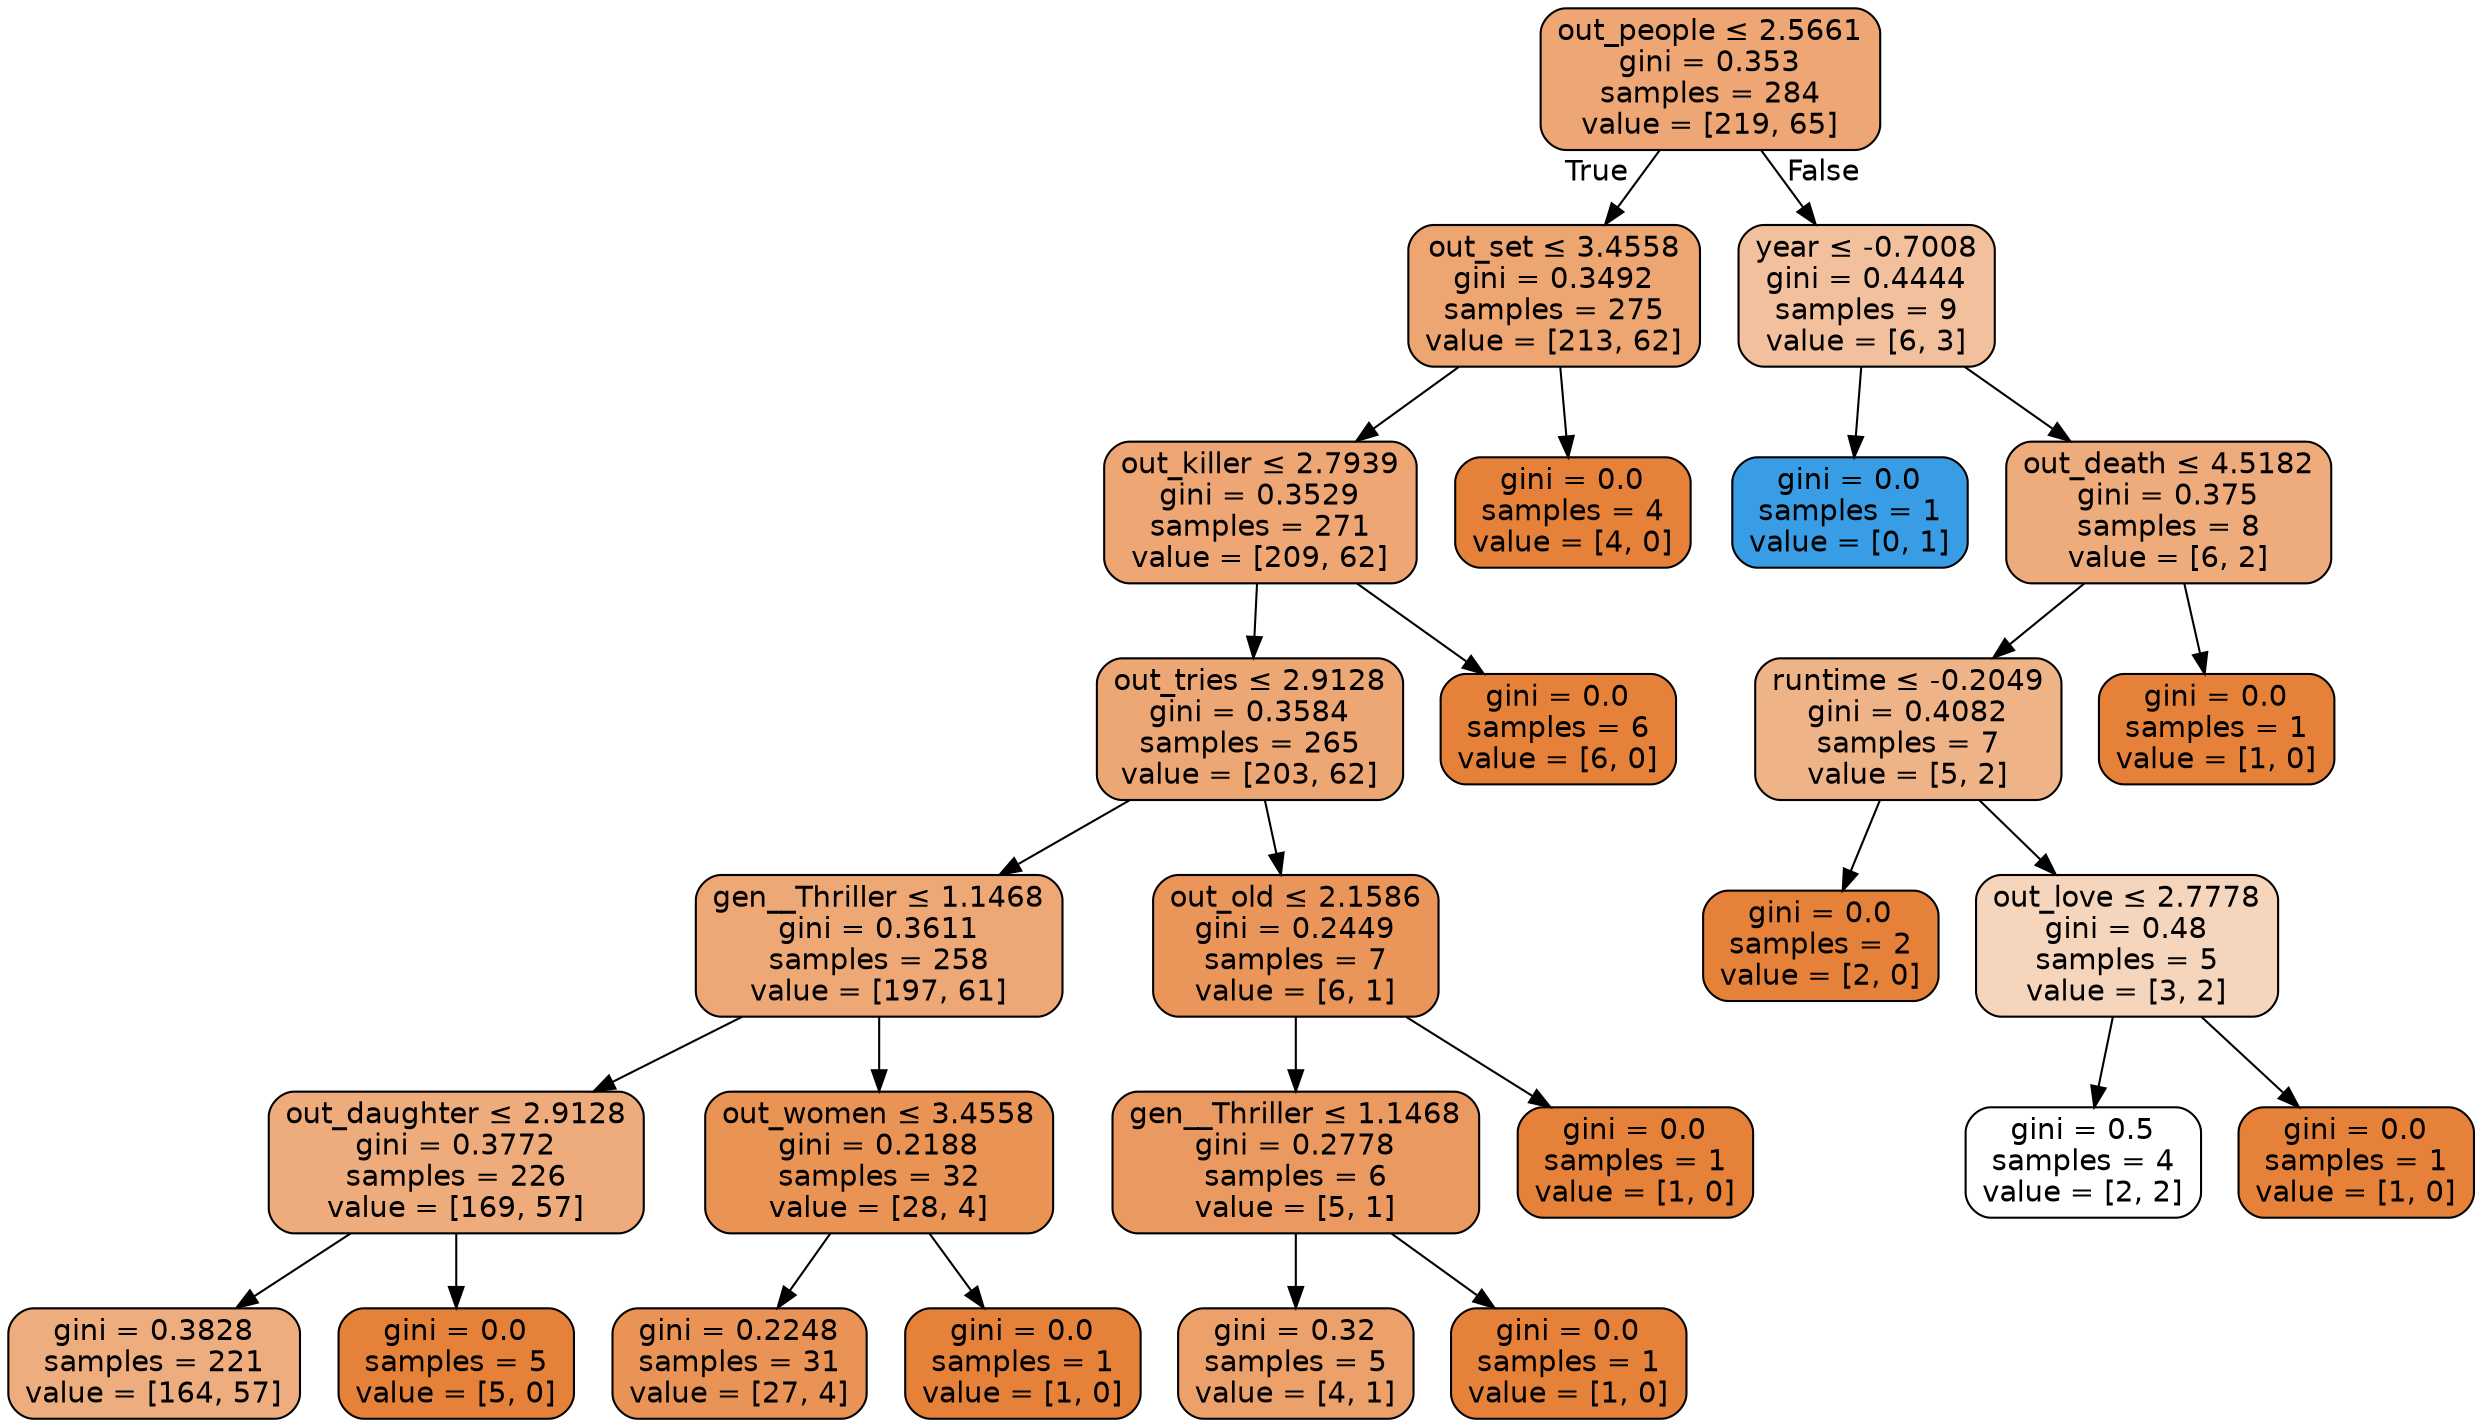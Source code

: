 digraph Tree {
node [shape=box, style="filled, rounded", color="black", fontname=helvetica] ;
edge [fontname=helvetica] ;
0 [label=<out_people &le; 2.5661<br/>gini = 0.353<br/>samples = 284<br/>value = [219, 65]>, fillcolor="#e58139b3"] ;
1 [label=<out_set &le; 3.4558<br/>gini = 0.3492<br/>samples = 275<br/>value = [213, 62]>, fillcolor="#e58139b5"] ;
0 -> 1 [labeldistance=2.5, labelangle=45, headlabel="True"] ;
2 [label=<out_killer &le; 2.7939<br/>gini = 0.3529<br/>samples = 271<br/>value = [209, 62]>, fillcolor="#e58139b3"] ;
1 -> 2 ;
3 [label=<out_tries &le; 2.9128<br/>gini = 0.3584<br/>samples = 265<br/>value = [203, 62]>, fillcolor="#e58139b1"] ;
2 -> 3 ;
4 [label=<gen__Thriller &le; 1.1468<br/>gini = 0.3611<br/>samples = 258<br/>value = [197, 61]>, fillcolor="#e58139b0"] ;
3 -> 4 ;
5 [label=<out_daughter &le; 2.9128<br/>gini = 0.3772<br/>samples = 226<br/>value = [169, 57]>, fillcolor="#e58139a9"] ;
4 -> 5 ;
6 [label=<gini = 0.3828<br/>samples = 221<br/>value = [164, 57]>, fillcolor="#e58139a6"] ;
5 -> 6 ;
7 [label=<gini = 0.0<br/>samples = 5<br/>value = [5, 0]>, fillcolor="#e58139ff"] ;
5 -> 7 ;
8 [label=<out_women &le; 3.4558<br/>gini = 0.2188<br/>samples = 32<br/>value = [28, 4]>, fillcolor="#e58139db"] ;
4 -> 8 ;
9 [label=<gini = 0.2248<br/>samples = 31<br/>value = [27, 4]>, fillcolor="#e58139d9"] ;
8 -> 9 ;
10 [label=<gini = 0.0<br/>samples = 1<br/>value = [1, 0]>, fillcolor="#e58139ff"] ;
8 -> 10 ;
11 [label=<out_old &le; 2.1586<br/>gini = 0.2449<br/>samples = 7<br/>value = [6, 1]>, fillcolor="#e58139d4"] ;
3 -> 11 ;
12 [label=<gen__Thriller &le; 1.1468<br/>gini = 0.2778<br/>samples = 6<br/>value = [5, 1]>, fillcolor="#e58139cc"] ;
11 -> 12 ;
13 [label=<gini = 0.32<br/>samples = 5<br/>value = [4, 1]>, fillcolor="#e58139bf"] ;
12 -> 13 ;
14 [label=<gini = 0.0<br/>samples = 1<br/>value = [1, 0]>, fillcolor="#e58139ff"] ;
12 -> 14 ;
15 [label=<gini = 0.0<br/>samples = 1<br/>value = [1, 0]>, fillcolor="#e58139ff"] ;
11 -> 15 ;
16 [label=<gini = 0.0<br/>samples = 6<br/>value = [6, 0]>, fillcolor="#e58139ff"] ;
2 -> 16 ;
17 [label=<gini = 0.0<br/>samples = 4<br/>value = [4, 0]>, fillcolor="#e58139ff"] ;
1 -> 17 ;
18 [label=<year &le; -0.7008<br/>gini = 0.4444<br/>samples = 9<br/>value = [6, 3]>, fillcolor="#e581397f"] ;
0 -> 18 [labeldistance=2.5, labelangle=-45, headlabel="False"] ;
19 [label=<gini = 0.0<br/>samples = 1<br/>value = [0, 1]>, fillcolor="#399de5ff"] ;
18 -> 19 ;
20 [label=<out_death &le; 4.5182<br/>gini = 0.375<br/>samples = 8<br/>value = [6, 2]>, fillcolor="#e58139aa"] ;
18 -> 20 ;
21 [label=<runtime &le; -0.2049<br/>gini = 0.4082<br/>samples = 7<br/>value = [5, 2]>, fillcolor="#e5813999"] ;
20 -> 21 ;
22 [label=<gini = 0.0<br/>samples = 2<br/>value = [2, 0]>, fillcolor="#e58139ff"] ;
21 -> 22 ;
23 [label=<out_love &le; 2.7778<br/>gini = 0.48<br/>samples = 5<br/>value = [3, 2]>, fillcolor="#e5813955"] ;
21 -> 23 ;
24 [label=<gini = 0.5<br/>samples = 4<br/>value = [2, 2]>, fillcolor="#e5813900"] ;
23 -> 24 ;
25 [label=<gini = 0.0<br/>samples = 1<br/>value = [1, 0]>, fillcolor="#e58139ff"] ;
23 -> 25 ;
26 [label=<gini = 0.0<br/>samples = 1<br/>value = [1, 0]>, fillcolor="#e58139ff"] ;
20 -> 26 ;
}
